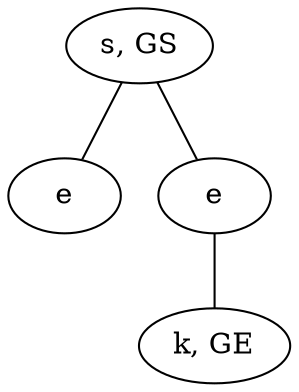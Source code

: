 graph {
jhmv [label="s, GS"]
BKWQ [label="k, GE"]
dFqv [label="e"]
EdGt [label="e"]
jhmv -- dFqv
jhmv -- EdGt
EdGt -- BKWQ
}